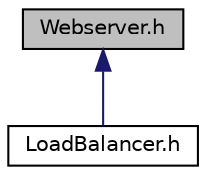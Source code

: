 digraph "Webserver.h"
{
 // LATEX_PDF_SIZE
  edge [fontname="Helvetica",fontsize="10",labelfontname="Helvetica",labelfontsize="10"];
  node [fontname="Helvetica",fontsize="10",shape=record];
  Node1 [label="Webserver.h",height=0.2,width=0.4,color="black", fillcolor="grey75", style="filled", fontcolor="black",tooltip="Defines the Webserver class, which simulates a web server's ability to process incoming network reque..."];
  Node1 -> Node2 [dir="back",color="midnightblue",fontsize="10",style="solid",fontname="Helvetica"];
  Node2 [label="LoadBalancer.h",height=0.2,width=0.4,color="black", fillcolor="white", style="filled",URL="$LoadBalancer_8h.html",tooltip="Defines the LoadBalancer class, which manages a pool of web servers to distribute incoming requests e..."];
}
